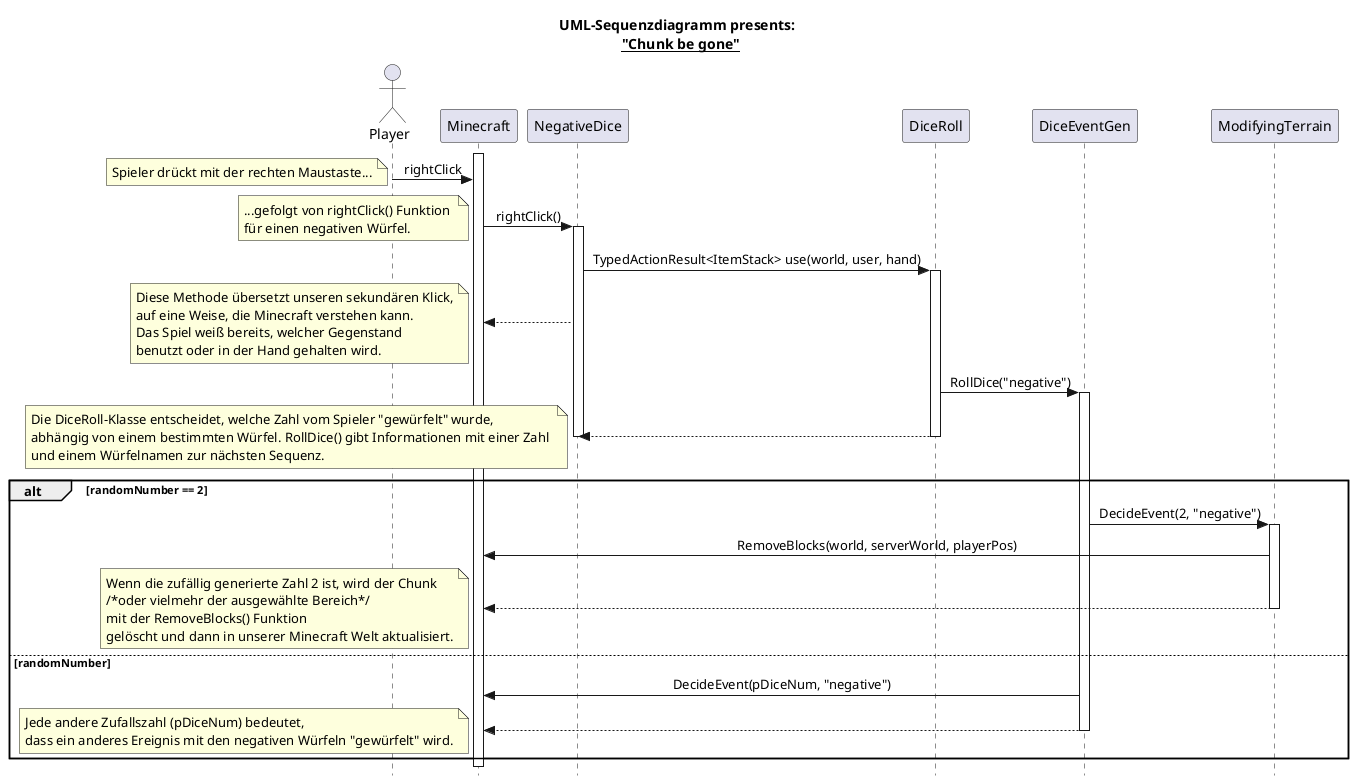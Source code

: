 @startuml

skinparam sequenceMessageAlign center
skinparam style strictuml
title UML-Sequenzdiagramm presents: \n __"Chunk be gone"__

actor Player
participant Minecraft
participant NegativeDice
participant DiceRoll
participant DiceEventGen
participant ModifyingTerrain

activate Minecraft

Player -> Minecraft: rightClick
note left: Spieler drückt mit der rechten Maustaste...

Minecraft -> NegativeDice: rightClick()

note left: ...gefolgt von rightClick() Funktion \nfür einen negativen Würfel.
activate NegativeDice


NegativeDice -> DiceRoll: TypedActionResult<ItemStack> use(world, user, hand)
activate DiceRoll
NegativeDice --> Minecraft
note left: Diese Methode übersetzt unseren sekundären Klick,\nauf eine Weise, die Minecraft verstehen kann.\nDas Spiel weiß bereits, welcher Gegenstand \nbenutzt oder in der Hand gehalten wird.



DiceRoll -> DiceEventGen: RollDice("negative")
activate DiceEventGen
DiceRoll --> NegativeDice
note left: Die DiceRoll-Klasse entscheidet, welche Zahl vom Spieler "gewürfelt" wurde, \nabhängig von einem bestimmten Würfel. RollDice() gibt Informationen mit einer Zahl \nund einem Würfelnamen zur nächsten Sequenz.
deactivate NegativeDice
deactivate DiceRoll

alt randomNumber == 2
    DiceEventGen -> ModifyingTerrain: DecideEvent(2, "negative")
    activate ModifyingTerrain

    ModifyingTerrain -> Minecraft: RemoveBlocks(world, serverWorld, playerPos)
    ModifyingTerrain --> Minecraft
    deactivate ModifyingTerrain
    note left: Wenn die zufällig generierte Zahl 2 ist, wird der Chunk \n/*oder vielmehr der ausgewählte Bereich*/ \nmit der RemoveBlocks() Funktion \ngelöscht und dann in unserer Minecraft Welt aktualisiert.

else randomNumber
    DiceEventGen -> Minecraft: DecideEvent(pDiceNum, "negative")
    DiceEventGen --> Minecraft
    note left: Jede andere Zufallszahl (pDiceNum) bedeutet, \ndass ein anderes Ereignis mit den negativen Würfeln "gewürfelt" wird.
    deactivate DiceEventGen
end

@enduml